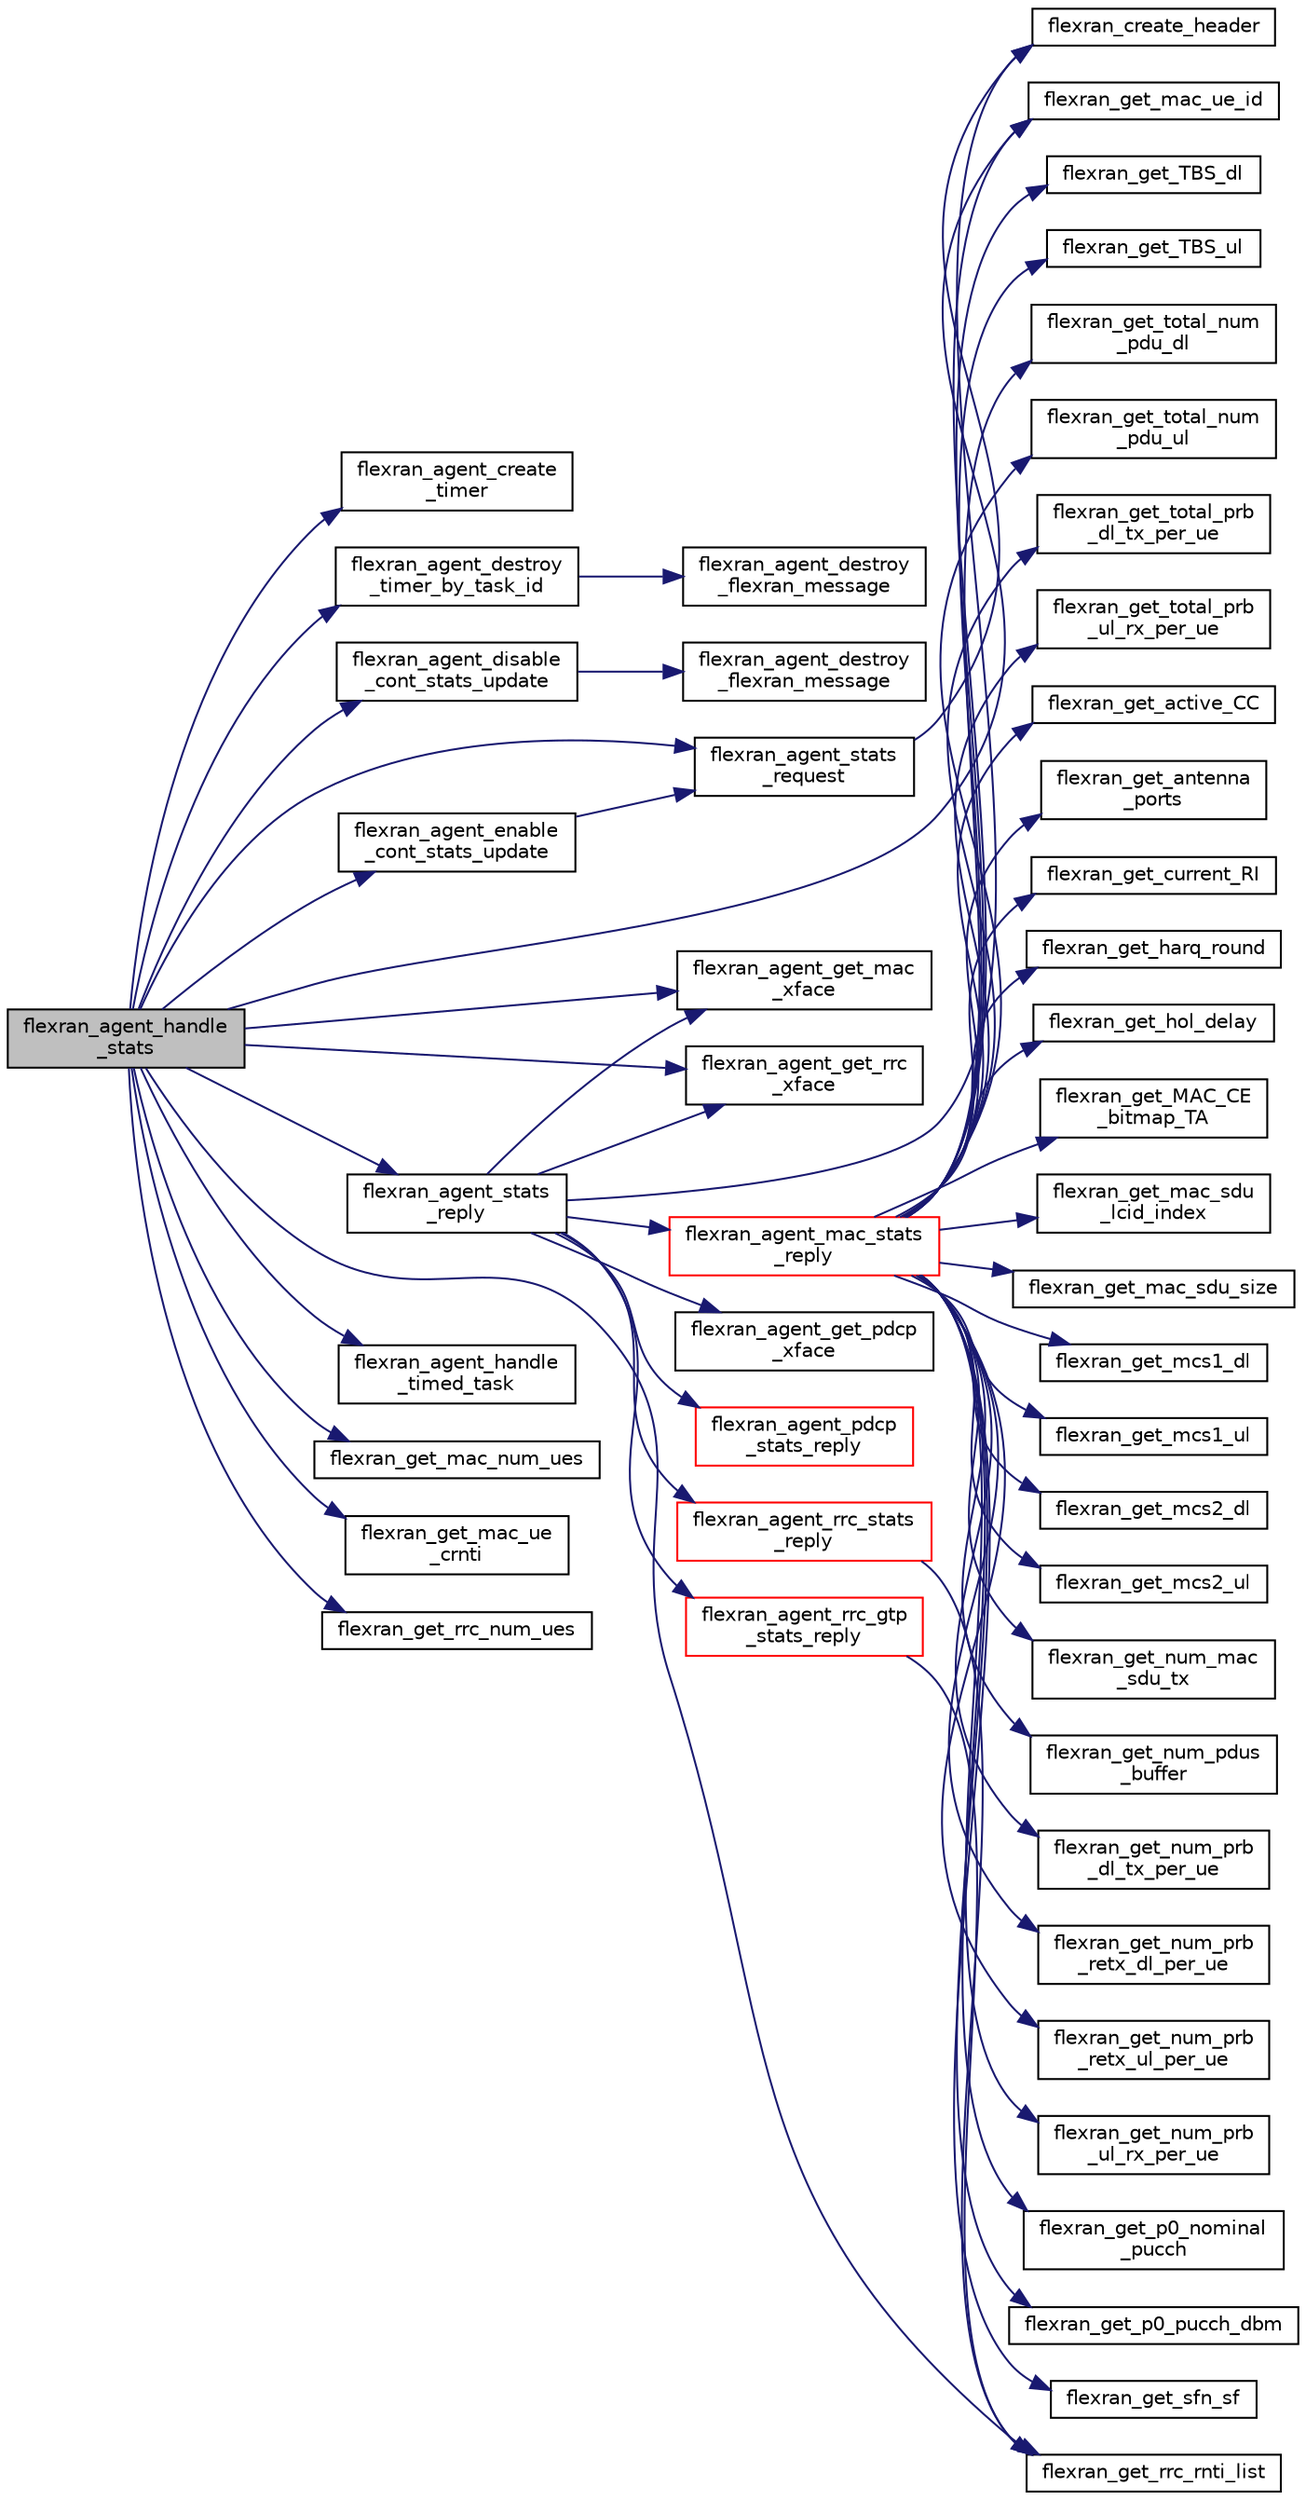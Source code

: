 digraph "flexran_agent_handle_stats"
{
 // LATEX_PDF_SIZE
  edge [fontname="Helvetica",fontsize="10",labelfontname="Helvetica",labelfontsize="10"];
  node [fontname="Helvetica",fontsize="10",shape=record];
  rankdir="LR";
  Node1 [label="flexran_agent_handle\l_stats",height=0.2,width=0.4,color="black", fillcolor="grey75", style="filled", fontcolor="black",tooltip=" "];
  Node1 -> Node2 [color="midnightblue",fontsize="10",style="solid",fontname="Helvetica"];
  Node2 [label="flexran_agent_create\l_timer",height=0.2,width=0.4,color="black", fillcolor="white", style="filled",URL="$flexran__agent__timer_8c.html#a9afdccd82696740b04322b019489fbae",tooltip=" "];
  Node1 -> Node3 [color="midnightblue",fontsize="10",style="solid",fontname="Helvetica"];
  Node3 [label="flexran_agent_destroy\l_timer_by_task_id",height=0.2,width=0.4,color="black", fillcolor="white", style="filled",URL="$flexran__agent__timer_8c.html#aeb9eaa9a09168a1dc1b63b1c57f6b2c3",tooltip=" "];
  Node3 -> Node4 [color="midnightblue",fontsize="10",style="solid",fontname="Helvetica"];
  Node4 [label="flexran_agent_destroy\l_flexran_message",height=0.2,width=0.4,color="black", fillcolor="white", style="filled",URL="$flexran__agent__common_8h.html#a6281a50abca6a5acf1f10d25182f72fc",tooltip=" "];
  Node1 -> Node5 [color="midnightblue",fontsize="10",style="solid",fontname="Helvetica"];
  Node5 [label="flexran_agent_disable\l_cont_stats_update",height=0.2,width=0.4,color="black", fillcolor="white", style="filled",URL="$flexran__agent__handler_8c.html#a01244abaae3cb85f0770be5e581293f7",tooltip=" "];
  Node5 -> Node6 [color="midnightblue",fontsize="10",style="solid",fontname="Helvetica"];
  Node6 [label="flexran_agent_destroy\l_flexran_message",height=0.2,width=0.4,color="black", fillcolor="white", style="filled",URL="$flexran__agent__handler_8c.html#a6281a50abca6a5acf1f10d25182f72fc",tooltip=" "];
  Node1 -> Node7 [color="midnightblue",fontsize="10",style="solid",fontname="Helvetica"];
  Node7 [label="flexran_agent_enable\l_cont_stats_update",height=0.2,width=0.4,color="black", fillcolor="white", style="filled",URL="$flexran__agent__handler_8c.html#af3570e9bf051ca3b76cc9b0b75bf9042",tooltip=" "];
  Node7 -> Node8 [color="midnightblue",fontsize="10",style="solid",fontname="Helvetica"];
  Node8 [label="flexran_agent_stats\l_request",height=0.2,width=0.4,color="black", fillcolor="white", style="filled",URL="$flexran__agent__handler_8c.html#aff247d928bcb076042d5c7138a769039",tooltip=" "];
  Node8 -> Node9 [color="midnightblue",fontsize="10",style="solid",fontname="Helvetica"];
  Node9 [label="flexran_create_header",height=0.2,width=0.4,color="black", fillcolor="white", style="filled",URL="$flexran__agent__common_8c.html#ab40476ddd945b7e41ec31201bf210e99",tooltip=" "];
  Node1 -> Node10 [color="midnightblue",fontsize="10",style="solid",fontname="Helvetica"];
  Node10 [label="flexran_agent_get_mac\l_xface",height=0.2,width=0.4,color="black", fillcolor="white", style="filled",URL="$flexran__agent__mac_8c.html#a6ed74fc929d98eb8129181d1f5b00d08",tooltip=" "];
  Node1 -> Node11 [color="midnightblue",fontsize="10",style="solid",fontname="Helvetica"];
  Node11 [label="flexran_agent_get_rrc\l_xface",height=0.2,width=0.4,color="black", fillcolor="white", style="filled",URL="$flexran__agent__rrc_8c.html#a81a4b61b62cbd82933fc5e20aed9bd08",tooltip=" "];
  Node1 -> Node12 [color="midnightblue",fontsize="10",style="solid",fontname="Helvetica"];
  Node12 [label="flexran_agent_handle\l_timed_task",height=0.2,width=0.4,color="black", fillcolor="white", style="filled",URL="$flexran__agent__handler_8c.html#a777a888a597c3ac8cf9f80014dff7eff",tooltip=" "];
  Node1 -> Node13 [color="midnightblue",fontsize="10",style="solid",fontname="Helvetica"];
  Node13 [label="flexran_agent_stats\l_reply",height=0.2,width=0.4,color="black", fillcolor="white", style="filled",URL="$flexran__agent__handler_8c.html#a5d243d6bde0840630abc819d19bd4778",tooltip=" "];
  Node13 -> Node10 [color="midnightblue",fontsize="10",style="solid",fontname="Helvetica"];
  Node13 -> Node14 [color="midnightblue",fontsize="10",style="solid",fontname="Helvetica"];
  Node14 [label="flexran_agent_get_pdcp\l_xface",height=0.2,width=0.4,color="black", fillcolor="white", style="filled",URL="$flexran__agent__pdcp_8c.html#aede57f9413c1b737fd7cb63ebac3717d",tooltip=" "];
  Node13 -> Node11 [color="midnightblue",fontsize="10",style="solid",fontname="Helvetica"];
  Node13 -> Node15 [color="midnightblue",fontsize="10",style="solid",fontname="Helvetica"];
  Node15 [label="flexran_agent_mac_stats\l_reply",height=0.2,width=0.4,color="red", fillcolor="white", style="filled",URL="$flexran__agent__mac_8c.html#ad20d94c04194d76e13adab7f2a07b0f0",tooltip=" "];
  Node15 -> Node16 [color="midnightblue",fontsize="10",style="solid",fontname="Helvetica"];
  Node16 [label="flexran_get_active_CC",height=0.2,width=0.4,color="black", fillcolor="white", style="filled",URL="$flexran__agent__ran__api_8c.html#add02730dd2ab1e9b87e70f6fdcda84d3",tooltip=" "];
  Node15 -> Node17 [color="midnightblue",fontsize="10",style="solid",fontname="Helvetica"];
  Node17 [label="flexran_get_antenna\l_ports",height=0.2,width=0.4,color="black", fillcolor="white", style="filled",URL="$flexran__agent__ran__api_8c.html#a33f0f1e6c2e1381235e7c0121cedc801",tooltip=" "];
  Node15 -> Node18 [color="midnightblue",fontsize="10",style="solid",fontname="Helvetica"];
  Node18 [label="flexran_get_current_RI",height=0.2,width=0.4,color="black", fillcolor="white", style="filled",URL="$flexran__agent__ran__api_8c.html#a76db79c1abea4fc678fe4977037aa9b8",tooltip=" "];
  Node15 -> Node19 [color="midnightblue",fontsize="10",style="solid",fontname="Helvetica"];
  Node19 [label="flexran_get_harq_round",height=0.2,width=0.4,color="black", fillcolor="white", style="filled",URL="$flexran__agent__ran__api_8c.html#ad24aa0c4ffb5cccfd2f569f37f4f5d44",tooltip=" "];
  Node15 -> Node20 [color="midnightblue",fontsize="10",style="solid",fontname="Helvetica"];
  Node20 [label="flexran_get_hol_delay",height=0.2,width=0.4,color="black", fillcolor="white", style="filled",URL="$flexran__agent__ran__api_8c.html#a93a8e813eb2194fc1926a7ffcee8c146",tooltip=" "];
  Node15 -> Node21 [color="midnightblue",fontsize="10",style="solid",fontname="Helvetica"];
  Node21 [label="flexran_get_MAC_CE\l_bitmap_TA",height=0.2,width=0.4,color="black", fillcolor="white", style="filled",URL="$flexran__agent__ran__api_8c.html#a02d2d58c892accc481e0afef2d82a692",tooltip=" "];
  Node15 -> Node22 [color="midnightblue",fontsize="10",style="solid",fontname="Helvetica"];
  Node22 [label="flexran_get_mac_sdu\l_lcid_index",height=0.2,width=0.4,color="black", fillcolor="white", style="filled",URL="$flexran__agent__ran__api_8c.html#a65c3a6e13a384b28961b7522743c8cf9",tooltip=" "];
  Node15 -> Node23 [color="midnightblue",fontsize="10",style="solid",fontname="Helvetica"];
  Node23 [label="flexran_get_mac_sdu_size",height=0.2,width=0.4,color="black", fillcolor="white", style="filled",URL="$flexran__agent__ran__api_8c.html#a4bd252bf63eaf08b59932a605d808cf9",tooltip=" "];
  Node15 -> Node24 [color="midnightblue",fontsize="10",style="solid",fontname="Helvetica"];
  Node24 [label="flexran_get_mac_ue_id",height=0.2,width=0.4,color="black", fillcolor="white", style="filled",URL="$flexran__agent__ran__api_8c.html#a94e5250ce7c6cb5b6b6380c758efcd97",tooltip=" "];
  Node15 -> Node25 [color="midnightblue",fontsize="10",style="solid",fontname="Helvetica"];
  Node25 [label="flexran_get_mcs1_dl",height=0.2,width=0.4,color="black", fillcolor="white", style="filled",URL="$flexran__agent__ran__api_8c.html#a439f98cbbf625de2f37b8c962fda0682",tooltip=" "];
  Node15 -> Node26 [color="midnightblue",fontsize="10",style="solid",fontname="Helvetica"];
  Node26 [label="flexran_get_mcs1_ul",height=0.2,width=0.4,color="black", fillcolor="white", style="filled",URL="$flexran__agent__ran__api_8c.html#ad362164fd70900a8019f4364b58f1fa1",tooltip=" "];
  Node15 -> Node27 [color="midnightblue",fontsize="10",style="solid",fontname="Helvetica"];
  Node27 [label="flexran_get_mcs2_dl",height=0.2,width=0.4,color="black", fillcolor="white", style="filled",URL="$flexran__agent__ran__api_8c.html#a526b54c4adfaaa8bebaaec19207c23dd",tooltip=" "];
  Node15 -> Node28 [color="midnightblue",fontsize="10",style="solid",fontname="Helvetica"];
  Node28 [label="flexran_get_mcs2_ul",height=0.2,width=0.4,color="black", fillcolor="white", style="filled",URL="$flexran__agent__ran__api_8c.html#a1246c91bd5224359130fc0b05d79b299",tooltip=" "];
  Node15 -> Node29 [color="midnightblue",fontsize="10",style="solid",fontname="Helvetica"];
  Node29 [label="flexran_get_num_mac\l_sdu_tx",height=0.2,width=0.4,color="black", fillcolor="white", style="filled",URL="$flexran__agent__ran__api_8c.html#aa71bebd12a55639479c0c7e07e5e9fa8",tooltip=" "];
  Node15 -> Node30 [color="midnightblue",fontsize="10",style="solid",fontname="Helvetica"];
  Node30 [label="flexran_get_num_pdus\l_buffer",height=0.2,width=0.4,color="black", fillcolor="white", style="filled",URL="$flexran__agent__ran__api_8c.html#ab5d1e6edddca5357b281fdde1bbe07e7",tooltip=" "];
  Node15 -> Node31 [color="midnightblue",fontsize="10",style="solid",fontname="Helvetica"];
  Node31 [label="flexran_get_num_prb\l_dl_tx_per_ue",height=0.2,width=0.4,color="black", fillcolor="white", style="filled",URL="$flexran__agent__ran__api_8c.html#a1b14dda41d2e1393a5c47aea4dc0b4bb",tooltip=" "];
  Node15 -> Node32 [color="midnightblue",fontsize="10",style="solid",fontname="Helvetica"];
  Node32 [label="flexran_get_num_prb\l_retx_dl_per_ue",height=0.2,width=0.4,color="black", fillcolor="white", style="filled",URL="$flexran__agent__ran__api_8c.html#a779f031003a210a6c9362dceb6418143",tooltip=" "];
  Node15 -> Node33 [color="midnightblue",fontsize="10",style="solid",fontname="Helvetica"];
  Node33 [label="flexran_get_num_prb\l_retx_ul_per_ue",height=0.2,width=0.4,color="black", fillcolor="white", style="filled",URL="$flexran__agent__ran__api_8c.html#a93f81769a1f87c0c12b1fca6ed978e82",tooltip=" "];
  Node15 -> Node34 [color="midnightblue",fontsize="10",style="solid",fontname="Helvetica"];
  Node34 [label="flexran_get_num_prb\l_ul_rx_per_ue",height=0.2,width=0.4,color="black", fillcolor="white", style="filled",URL="$flexran__agent__ran__api_8c.html#a20653ee9f97b97a77ec5225ec96e67be",tooltip=" "];
  Node15 -> Node35 [color="midnightblue",fontsize="10",style="solid",fontname="Helvetica"];
  Node35 [label="flexran_get_p0_nominal\l_pucch",height=0.2,width=0.4,color="black", fillcolor="white", style="filled",URL="$flexran__agent__ran__api_8c.html#a94f3e6aa8b5407c35f90f70b42d09f91",tooltip=" "];
  Node15 -> Node36 [color="midnightblue",fontsize="10",style="solid",fontname="Helvetica"];
  Node36 [label="flexran_get_p0_pucch_dbm",height=0.2,width=0.4,color="black", fillcolor="white", style="filled",URL="$flexran__agent__ran__api_8c.html#a6228091ea5c148642f10b682a7b25b1a",tooltip=" "];
  Node15 -> Node37 [color="midnightblue",fontsize="10",style="solid",fontname="Helvetica"];
  Node37 [label="flexran_get_sfn_sf",height=0.2,width=0.4,color="black", fillcolor="white", style="filled",URL="$flexran__agent__ran__api_8c.html#a79c45e37cfdce318f6dab65309873cf2",tooltip=" "];
  Node15 -> Node38 [color="midnightblue",fontsize="10",style="solid",fontname="Helvetica"];
  Node38 [label="flexran_get_TBS_dl",height=0.2,width=0.4,color="black", fillcolor="white", style="filled",URL="$flexran__agent__ran__api_8c.html#a9e2a7bb4e82f11494c16ca2d6cbcc602",tooltip=" "];
  Node15 -> Node39 [color="midnightblue",fontsize="10",style="solid",fontname="Helvetica"];
  Node39 [label="flexran_get_TBS_ul",height=0.2,width=0.4,color="black", fillcolor="white", style="filled",URL="$flexran__agent__ran__api_8c.html#aa5c369188b8e652bb68f4bb1556c8625",tooltip=" "];
  Node15 -> Node40 [color="midnightblue",fontsize="10",style="solid",fontname="Helvetica"];
  Node40 [label="flexran_get_total_num\l_pdu_dl",height=0.2,width=0.4,color="black", fillcolor="white", style="filled",URL="$flexran__agent__ran__api_8c.html#a6618b6ae671f16bef112eb27bd28224f",tooltip=" "];
  Node15 -> Node41 [color="midnightblue",fontsize="10",style="solid",fontname="Helvetica"];
  Node41 [label="flexran_get_total_num\l_pdu_ul",height=0.2,width=0.4,color="black", fillcolor="white", style="filled",URL="$flexran__agent__ran__api_8c.html#a13b39c23dc62a205f45b222df886110f",tooltip=" "];
  Node15 -> Node42 [color="midnightblue",fontsize="10",style="solid",fontname="Helvetica"];
  Node42 [label="flexran_get_total_prb\l_dl_tx_per_ue",height=0.2,width=0.4,color="black", fillcolor="white", style="filled",URL="$flexran__agent__ran__api_8c.html#a9ce2d2b9fad7be6e11b14fda8fa3c577",tooltip=" "];
  Node15 -> Node43 [color="midnightblue",fontsize="10",style="solid",fontname="Helvetica"];
  Node43 [label="flexran_get_total_prb\l_ul_rx_per_ue",height=0.2,width=0.4,color="black", fillcolor="white", style="filled",URL="$flexran__agent__ran__api_8c.html#aced1b972bedd23d2bd8d372ec0d4fc50",tooltip=" "];
  Node13 -> Node53 [color="midnightblue",fontsize="10",style="solid",fontname="Helvetica"];
  Node53 [label="flexran_agent_pdcp\l_stats_reply",height=0.2,width=0.4,color="red", fillcolor="white", style="filled",URL="$flexran__agent__pdcp_8c.html#ade850e192729040ea4c2623e88c76d74",tooltip=" "];
  Node13 -> Node72 [color="midnightblue",fontsize="10",style="solid",fontname="Helvetica"];
  Node72 [label="flexran_agent_rrc_gtp\l_stats_reply",height=0.2,width=0.4,color="red", fillcolor="white", style="filled",URL="$flexran__agent__rrc_8c.html#a3aa4cc8cb058b557b505a8ff7fc4b2fa",tooltip=" "];
  Node72 -> Node77 [color="midnightblue",fontsize="10",style="solid",fontname="Helvetica"];
  Node77 [label="flexran_get_rrc_rnti_list",height=0.2,width=0.4,color="black", fillcolor="white", style="filled",URL="$flexran__agent__ran__api_8c.html#a1d29d801d33574eded06523fc5550f36",tooltip=" "];
  Node13 -> Node78 [color="midnightblue",fontsize="10",style="solid",fontname="Helvetica"];
  Node78 [label="flexran_agent_rrc_stats\l_reply",height=0.2,width=0.4,color="red", fillcolor="white", style="filled",URL="$flexran__agent__rrc_8c.html#a80744215661d08692b273af7c820b223",tooltip=" "];
  Node78 -> Node77 [color="midnightblue",fontsize="10",style="solid",fontname="Helvetica"];
  Node13 -> Node9 [color="midnightblue",fontsize="10",style="solid",fontname="Helvetica"];
  Node1 -> Node8 [color="midnightblue",fontsize="10",style="solid",fontname="Helvetica"];
  Node1 -> Node86 [color="midnightblue",fontsize="10",style="solid",fontname="Helvetica"];
  Node86 [label="flexran_get_mac_num_ues",height=0.2,width=0.4,color="black", fillcolor="white", style="filled",URL="$flexran__agent__ran__api_8c.html#a0c7accb4eaa5cc84a8bfe042cb1dde8b",tooltip=" "];
  Node1 -> Node87 [color="midnightblue",fontsize="10",style="solid",fontname="Helvetica"];
  Node87 [label="flexran_get_mac_ue\l_crnti",height=0.2,width=0.4,color="black", fillcolor="white", style="filled",URL="$flexran__agent__ran__api_8c.html#aeabe4485a5e0fc1b1f5915b8dd227af0",tooltip=" "];
  Node1 -> Node24 [color="midnightblue",fontsize="10",style="solid",fontname="Helvetica"];
  Node1 -> Node88 [color="midnightblue",fontsize="10",style="solid",fontname="Helvetica"];
  Node88 [label="flexran_get_rrc_num_ues",height=0.2,width=0.4,color="black", fillcolor="white", style="filled",URL="$flexran__agent__ran__api_8c.html#ac2bd6be1bc2383d31cef08a10f9af36e",tooltip=" "];
  Node1 -> Node77 [color="midnightblue",fontsize="10",style="solid",fontname="Helvetica"];
}
